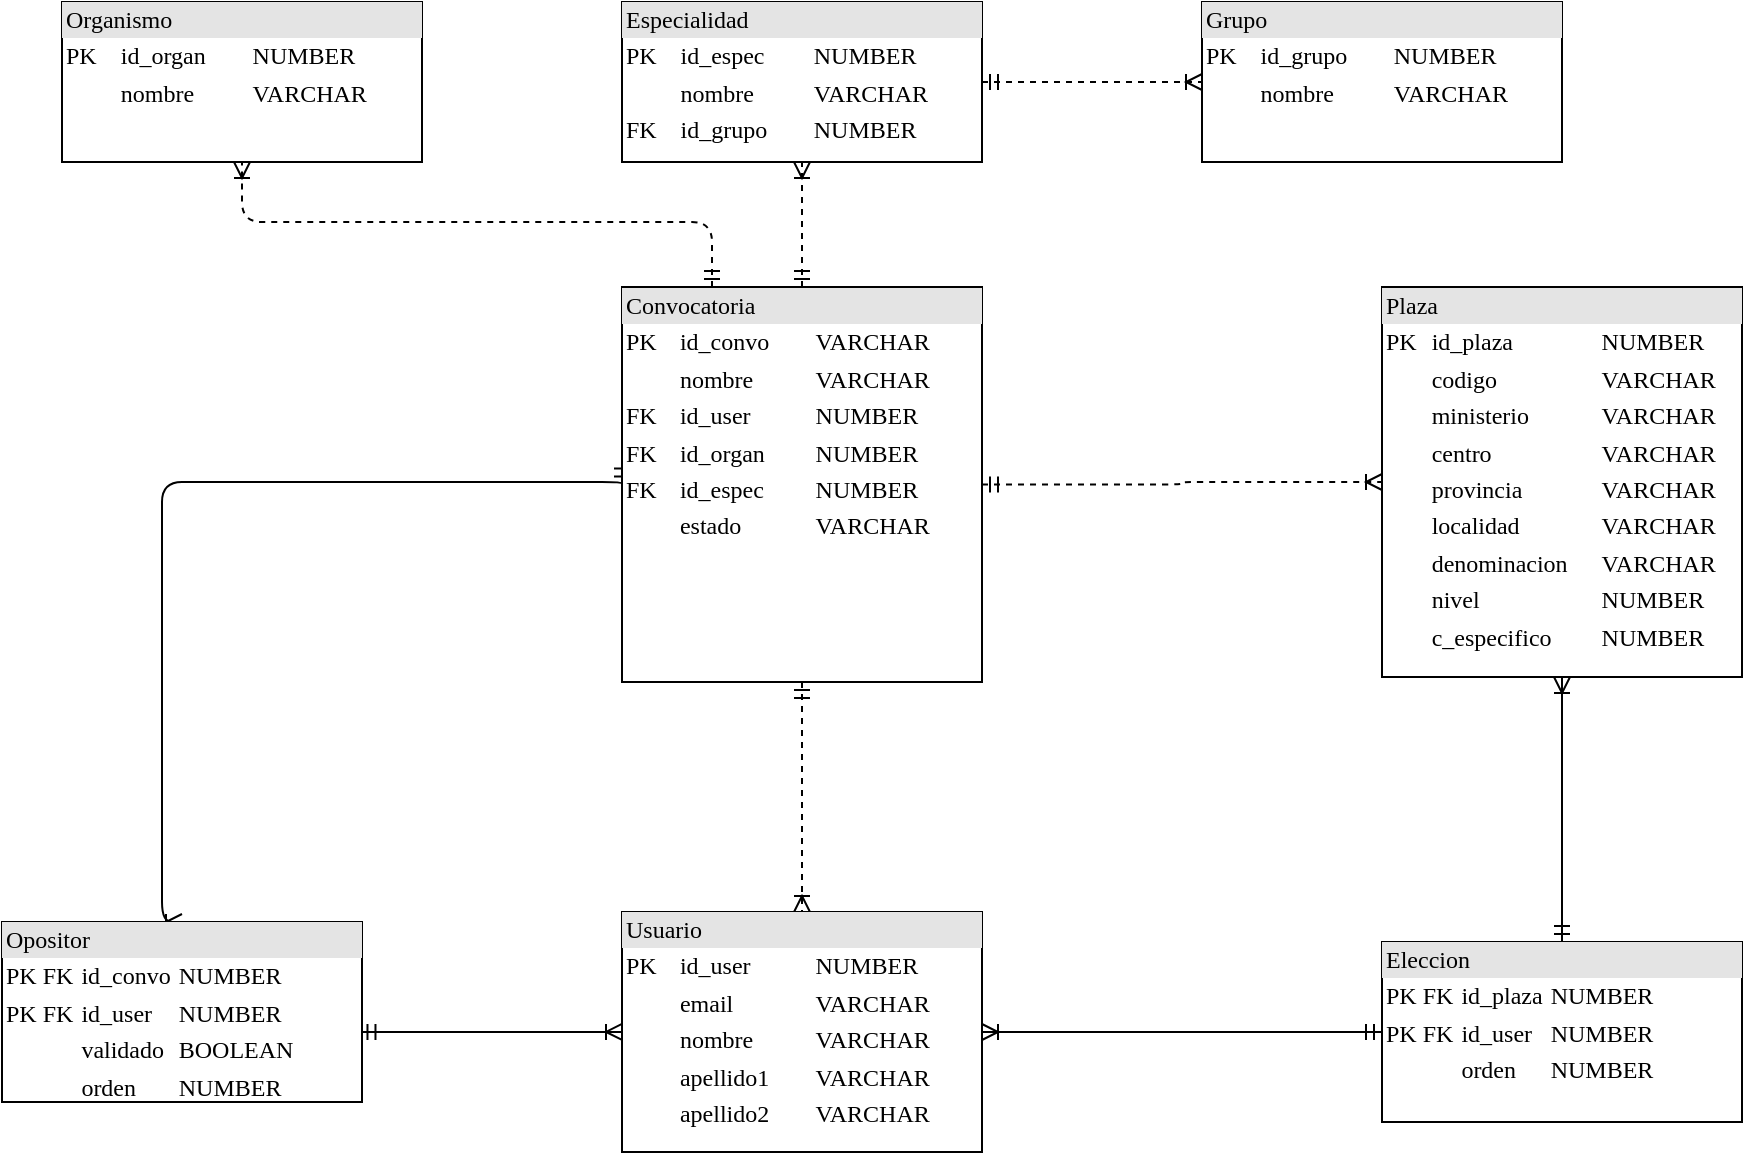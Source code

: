 <mxfile version="16.6.4" type="github">
  <diagram name="Page-1" id="2ca16b54-16f6-2749-3443-fa8db7711227">
    <mxGraphModel dx="1673" dy="885" grid="1" gridSize="10" guides="1" tooltips="1" connect="1" arrows="1" fold="1" page="1" pageScale="1" pageWidth="1100" pageHeight="850" background="none" math="0" shadow="0">
      <root>
        <mxCell id="0" />
        <mxCell id="1" parent="0" />
        <mxCell id="2ed32ef02a7f4228-19" style="edgeStyle=orthogonalEdgeStyle;html=1;dashed=1;labelBackgroundColor=none;startArrow=ERmandOne;endArrow=ERoneToMany;fontFamily=Verdana;fontSize=12;align=left;entryX=0.5;entryY=1;entryDx=0;entryDy=0;" parent="1" source="8BvIctw0IKY5NuIQhwcZ-15" target="8BvIctw0IKY5NuIQhwcZ-6" edge="1">
          <mxGeometry relative="1" as="geometry">
            <Array as="points" />
            <mxPoint x="480" y="140" as="sourcePoint" />
            <mxPoint x="480" y="90" as="targetPoint" />
          </mxGeometry>
        </mxCell>
        <mxCell id="2ed32ef02a7f4228-20" style="edgeStyle=orthogonalEdgeStyle;html=1;dashed=1;labelBackgroundColor=none;startArrow=ERmandOne;endArrow=ERoneToMany;fontFamily=Verdana;fontSize=12;align=left;entryX=0.5;entryY=1;entryDx=0;entryDy=0;exitX=0.25;exitY=0;exitDx=0;exitDy=0;" parent="1" source="8BvIctw0IKY5NuIQhwcZ-15" target="8BvIctw0IKY5NuIQhwcZ-8" edge="1">
          <mxGeometry relative="1" as="geometry">
            <mxPoint x="426.36" y="139.67" as="sourcePoint" />
            <mxPoint x="160" y="0.059" as="targetPoint" />
            <Array as="points">
              <mxPoint x="435" y="230" />
              <mxPoint x="200" y="230" />
            </Array>
          </mxGeometry>
        </mxCell>
        <mxCell id="2ed32ef02a7f4228-16" style="edgeStyle=orthogonalEdgeStyle;html=1;labelBackgroundColor=none;startArrow=ERmandOne;endArrow=ERoneToMany;fontFamily=Verdana;fontSize=12;align=left;entryX=0.5;entryY=1;entryDx=0;entryDy=0;exitX=0.5;exitY=0;exitDx=0;exitDy=0;" parent="1" source="2ed32ef02a7f4228-5" target="2ed32ef02a7f4228-3" edge="1">
          <mxGeometry relative="1" as="geometry">
            <mxPoint x="860" y="540" as="sourcePoint" />
          </mxGeometry>
        </mxCell>
        <mxCell id="2ed32ef02a7f4228-22" style="edgeStyle=orthogonalEdgeStyle;html=1;entryX=0;entryY=0.5;dashed=1;labelBackgroundColor=none;startArrow=ERmandOne;endArrow=ERoneToMany;fontFamily=Verdana;fontSize=12;align=left;entryDx=0;entryDy=0;" parent="1" source="8BvIctw0IKY5NuIQhwcZ-15" target="2ed32ef02a7f4228-3" edge="1">
          <mxGeometry relative="1" as="geometry">
            <mxPoint x="566.4" y="340.97" as="sourcePoint" />
          </mxGeometry>
        </mxCell>
        <mxCell id="2ed32ef02a7f4228-3" value="&lt;div style=&quot;box-sizing: border-box ; width: 100% ; background: #e4e4e4 ; padding: 2px&quot;&gt;Plaza&lt;br&gt;&lt;/div&gt;&lt;table style=&quot;width: 100% ; font-size: 1em&quot; cellspacing=&quot;0&quot; cellpadding=&quot;2&quot;&gt;&lt;tbody&gt;&lt;tr&gt;&lt;td&gt;PK&lt;br&gt;&lt;/td&gt;&lt;td&gt;id_plaza&lt;br&gt;&lt;/td&gt;&lt;td&gt;NUMBER&lt;br&gt;&lt;/td&gt;&lt;/tr&gt;&lt;tr&gt;&lt;td&gt;&lt;br&gt;&lt;/td&gt;&lt;td&gt;codigo&lt;br&gt;&lt;/td&gt;&lt;td&gt;VARCHAR&lt;br&gt;&lt;/td&gt;&lt;/tr&gt;&lt;tr&gt;&lt;td&gt;&lt;br&gt;&lt;/td&gt;&lt;td&gt;ministerio&lt;br&gt;&lt;/td&gt;&lt;td&gt;VARCHAR&lt;br&gt;&lt;/td&gt;&lt;/tr&gt;&lt;tr&gt;&lt;td&gt;&lt;br&gt;&lt;/td&gt;&lt;td&gt;centro&lt;br&gt;&lt;/td&gt;&lt;td&gt;VARCHAR&lt;/td&gt;&lt;/tr&gt;&lt;tr&gt;&lt;td&gt;&lt;br&gt;&lt;/td&gt;&lt;td&gt;provincia&lt;br&gt;&lt;/td&gt;&lt;td&gt;VARCHAR&lt;/td&gt;&lt;/tr&gt;&lt;tr&gt;&lt;td&gt;&lt;br&gt;&lt;/td&gt;&lt;td&gt;localidad&lt;br&gt;&lt;/td&gt;&lt;td&gt;VARCHAR&lt;/td&gt;&lt;/tr&gt;&lt;tr&gt;&lt;td&gt;&lt;br&gt;&lt;/td&gt;&lt;td&gt;denominacion&lt;br&gt;&lt;/td&gt;&lt;td&gt;VARCHAR&lt;/td&gt;&lt;/tr&gt;&lt;tr&gt;&lt;td&gt;&lt;br&gt;&lt;/td&gt;&lt;td&gt;nivel&lt;br&gt;&lt;/td&gt;&lt;td&gt;NUMBER&lt;br&gt;&lt;/td&gt;&lt;/tr&gt;&lt;tr&gt;&lt;td&gt;&lt;br&gt;&lt;/td&gt;&lt;td&gt;c_especifico&lt;br&gt;&lt;/td&gt;&lt;td&gt;NUMBER&lt;br&gt;&lt;/td&gt;&lt;/tr&gt;&lt;/tbody&gt;&lt;/table&gt;" style="verticalAlign=top;align=left;overflow=fill;html=1;rounded=0;shadow=0;comic=0;labelBackgroundColor=none;strokeWidth=1;fontFamily=Verdana;fontSize=12" parent="1" vertex="1">
          <mxGeometry x="770" y="262.5" width="180" height="195" as="geometry" />
        </mxCell>
        <mxCell id="2ed32ef02a7f4228-15" style="edgeStyle=orthogonalEdgeStyle;html=1;entryX=0.5;entryY=0;labelBackgroundColor=none;startArrow=ERmandOne;endArrow=ERoneToMany;fontFamily=Verdana;fontSize=12;align=left;exitX=0;exitY=0.5;exitDx=0;exitDy=0;entryDx=0;entryDy=0;" parent="1" source="8BvIctw0IKY5NuIQhwcZ-15" target="8BvIctw0IKY5NuIQhwcZ-9" edge="1">
          <mxGeometry relative="1" as="geometry">
            <mxPoint x="386.4" y="358.46" as="sourcePoint" />
            <mxPoint x="90" y="580" as="targetPoint" />
            <Array as="points">
              <mxPoint x="160" y="360" />
            </Array>
          </mxGeometry>
        </mxCell>
        <mxCell id="2ed32ef02a7f4228-5" value="&lt;div style=&quot;box-sizing: border-box ; width: 100% ; background: #e4e4e4 ; padding: 2px&quot;&gt;Eleccion&lt;/div&gt;&lt;table cellspacing=&quot;0&quot; cellpadding=&quot;2&quot;&gt;&lt;tbody&gt;&lt;tr&gt;&lt;td&gt;PK FK&lt;br&gt;&lt;/td&gt;&lt;td&gt;id_plaza&lt;br&gt;&lt;/td&gt;&lt;td&gt;NUMBER&lt;br&gt;&lt;/td&gt;&lt;/tr&gt;&lt;tr&gt;&lt;td&gt;PK FK&lt;br&gt;&lt;/td&gt;&lt;td&gt;id_user&lt;br&gt;&lt;/td&gt;&lt;td&gt;NUMBER&lt;br&gt;&lt;/td&gt;&lt;/tr&gt;&lt;tr&gt;&lt;td&gt;&lt;br&gt;&lt;/td&gt;&lt;td&gt;orden&lt;br&gt;&lt;/td&gt;&lt;td&gt;NUMBER&lt;br&gt;&lt;/td&gt;&lt;/tr&gt;&lt;tr&gt;&lt;td&gt;&lt;br&gt;&lt;/td&gt;&lt;td&gt;&lt;br&gt;&lt;/td&gt;&lt;td&gt;&lt;br&gt;&lt;/td&gt;&lt;/tr&gt;&lt;tr&gt;&lt;td&gt;&lt;br&gt;&lt;/td&gt;&lt;td&gt;&lt;br&gt;&lt;/td&gt;&lt;td&gt;&lt;br&gt;&lt;/td&gt;&lt;/tr&gt;&lt;/tbody&gt;&lt;/table&gt;" style="verticalAlign=top;align=left;overflow=fill;html=1;rounded=0;shadow=0;comic=0;labelBackgroundColor=none;strokeWidth=1;fontFamily=Verdana;fontSize=12" parent="1" vertex="1">
          <mxGeometry x="770" y="590" width="180" height="90" as="geometry" />
        </mxCell>
        <mxCell id="2ed32ef02a7f4228-17" style="edgeStyle=orthogonalEdgeStyle;html=1;labelBackgroundColor=none;startArrow=ERmandOne;endArrow=ERoneToMany;fontFamily=Verdana;fontSize=12;align=left;dashed=1;" parent="1" source="8BvIctw0IKY5NuIQhwcZ-15" target="8BvIctw0IKY5NuIQhwcZ-11" edge="1">
          <mxGeometry relative="1" as="geometry">
            <mxPoint x="480" y="470" as="sourcePoint" />
            <mxPoint x="480" y="570" as="targetPoint" />
          </mxGeometry>
        </mxCell>
        <mxCell id="2ed32ef02a7f4228-21" style="edgeStyle=orthogonalEdgeStyle;html=1;dashed=1;labelBackgroundColor=none;startArrow=ERmandOne;endArrow=ERoneToMany;fontFamily=Verdana;fontSize=12;align=left;exitX=1;exitY=0.5;exitDx=0;exitDy=0;" parent="1" source="8BvIctw0IKY5NuIQhwcZ-6" target="8BvIctw0IKY5NuIQhwcZ-1" edge="1">
          <mxGeometry relative="1" as="geometry">
            <mxPoint x="570" y="180" as="sourcePoint" />
          </mxGeometry>
        </mxCell>
        <mxCell id="8BvIctw0IKY5NuIQhwcZ-1" value="&lt;div style=&quot;box-sizing: border-box ; width: 100% ; background: #e4e4e4 ; padding: 2px&quot;&gt;Grupo&lt;/div&gt;&lt;table style=&quot;width: 100% ; font-size: 1em&quot; cellspacing=&quot;0&quot; cellpadding=&quot;2&quot;&gt;&lt;tbody&gt;&lt;tr&gt;&lt;td&gt;PK&lt;br&gt;&lt;/td&gt;&lt;td&gt;id_grupo&lt;br&gt;&lt;/td&gt;&lt;td&gt;NUMBER&lt;br&gt;&lt;/td&gt;&lt;/tr&gt;&lt;tr&gt;&lt;td&gt;&lt;br&gt;&lt;/td&gt;&lt;td&gt;nombre&lt;br&gt;&lt;/td&gt;&lt;td&gt;VARCHAR&lt;br&gt;&lt;/td&gt;&lt;/tr&gt;&lt;tr&gt;&lt;td&gt;&lt;br&gt;&lt;/td&gt;&lt;td&gt;&lt;br&gt;&lt;/td&gt;&lt;td&gt;&lt;br&gt;&lt;/td&gt;&lt;/tr&gt;&lt;tr&gt;&lt;td&gt;&lt;br&gt;&lt;/td&gt;&lt;td&gt;&lt;br&gt;&lt;/td&gt;&lt;td&gt;&lt;br&gt;&lt;/td&gt;&lt;/tr&gt;&lt;tr&gt;&lt;td&gt;&lt;br&gt;&lt;/td&gt;&lt;td&gt;&lt;br&gt;&lt;/td&gt;&lt;td&gt;&lt;br&gt;&lt;/td&gt;&lt;/tr&gt;&lt;/tbody&gt;&lt;/table&gt;" style="verticalAlign=top;align=left;overflow=fill;html=1;rounded=0;shadow=0;comic=0;labelBackgroundColor=none;strokeWidth=1;fontFamily=Verdana;fontSize=12" vertex="1" parent="1">
          <mxGeometry x="680" y="120" width="180" height="80" as="geometry" />
        </mxCell>
        <mxCell id="8BvIctw0IKY5NuIQhwcZ-4" style="edgeStyle=orthogonalEdgeStyle;html=1;labelBackgroundColor=none;startArrow=ERmandOne;endArrow=ERoneToMany;fontFamily=Verdana;fontSize=12;align=left;entryX=1;entryY=0.5;entryDx=0;entryDy=0;exitX=0;exitY=0.5;exitDx=0;exitDy=0;" edge="1" parent="1" source="2ed32ef02a7f4228-5" target="8BvIctw0IKY5NuIQhwcZ-11">
          <mxGeometry relative="1" as="geometry">
            <mxPoint x="870.0" y="600" as="sourcePoint" />
            <mxPoint x="570" y="635" as="targetPoint" />
          </mxGeometry>
        </mxCell>
        <mxCell id="8BvIctw0IKY5NuIQhwcZ-5" style="edgeStyle=orthogonalEdgeStyle;html=1;labelBackgroundColor=none;startArrow=ERmandOne;endArrow=ERoneToMany;fontFamily=Verdana;fontSize=12;align=left;exitX=0.993;exitY=0.611;exitDx=0;exitDy=0;exitPerimeter=0;" edge="1" parent="1" source="8BvIctw0IKY5NuIQhwcZ-9" target="8BvIctw0IKY5NuIQhwcZ-11">
          <mxGeometry relative="1" as="geometry">
            <mxPoint x="230" y="630" as="sourcePoint" />
            <mxPoint x="390" y="635" as="targetPoint" />
            <Array as="points" />
          </mxGeometry>
        </mxCell>
        <mxCell id="8BvIctw0IKY5NuIQhwcZ-6" value="&lt;div style=&quot;box-sizing: border-box ; width: 100% ; background: #e4e4e4 ; padding: 2px&quot;&gt;Especialidad&lt;/div&gt;&lt;table style=&quot;width: 100% ; font-size: 1em&quot; cellspacing=&quot;0&quot; cellpadding=&quot;2&quot;&gt;&lt;tbody&gt;&lt;tr&gt;&lt;td&gt;PK&lt;br&gt;&lt;/td&gt;&lt;td&gt;id_espec&lt;br&gt;&lt;/td&gt;&lt;td&gt;NUMBER&lt;br&gt;&lt;/td&gt;&lt;/tr&gt;&lt;tr&gt;&lt;td&gt;&lt;br&gt;&lt;/td&gt;&lt;td&gt;nombre&lt;br&gt;&lt;/td&gt;&lt;td&gt;VARCHAR&lt;br&gt;&lt;/td&gt;&lt;/tr&gt;&lt;tr&gt;&lt;td&gt;FK&lt;br&gt;&lt;/td&gt;&lt;td&gt;id_grupo&lt;br&gt;&lt;/td&gt;&lt;td&gt;NUMBER&lt;br&gt;&lt;/td&gt;&lt;/tr&gt;&lt;/tbody&gt;&lt;/table&gt;" style="verticalAlign=top;align=left;overflow=fill;html=1;rounded=0;shadow=0;comic=0;labelBackgroundColor=none;strokeWidth=1;fontFamily=Verdana;fontSize=12" vertex="1" parent="1">
          <mxGeometry x="390" y="120" width="180" height="80" as="geometry" />
        </mxCell>
        <mxCell id="8BvIctw0IKY5NuIQhwcZ-8" value="&lt;div style=&quot;box-sizing: border-box ; width: 100% ; background: #e4e4e4 ; padding: 2px&quot;&gt;Organismo&lt;/div&gt;&lt;table style=&quot;width: 100% ; font-size: 1em&quot; cellspacing=&quot;0&quot; cellpadding=&quot;2&quot;&gt;&lt;tbody&gt;&lt;tr&gt;&lt;td&gt;PK&lt;br&gt;&lt;/td&gt;&lt;td&gt;id_organ&lt;br&gt;&lt;/td&gt;&lt;td&gt;NUMBER&lt;br&gt;&lt;/td&gt;&lt;/tr&gt;&lt;tr&gt;&lt;td&gt;&lt;br&gt;&lt;/td&gt;&lt;td&gt;nombre&lt;br&gt;&lt;/td&gt;&lt;td&gt;VARCHAR&lt;br&gt;&lt;/td&gt;&lt;/tr&gt;&lt;tr&gt;&lt;td&gt;&lt;br&gt;&lt;/td&gt;&lt;td&gt;&lt;br&gt;&lt;/td&gt;&lt;td&gt;&lt;br&gt;&lt;/td&gt;&lt;/tr&gt;&lt;tr&gt;&lt;td&gt;&lt;br&gt;&lt;/td&gt;&lt;td&gt;&lt;br&gt;&lt;/td&gt;&lt;td&gt;&lt;br&gt;&lt;/td&gt;&lt;/tr&gt;&lt;tr&gt;&lt;td&gt;&lt;br&gt;&lt;/td&gt;&lt;td&gt;&lt;br&gt;&lt;/td&gt;&lt;td&gt;&lt;br&gt;&lt;/td&gt;&lt;/tr&gt;&lt;/tbody&gt;&lt;/table&gt;" style="verticalAlign=top;align=left;overflow=fill;html=1;rounded=0;shadow=0;comic=0;labelBackgroundColor=none;strokeWidth=1;fontFamily=Verdana;fontSize=12" vertex="1" parent="1">
          <mxGeometry x="110" y="120" width="180" height="80" as="geometry" />
        </mxCell>
        <mxCell id="8BvIctw0IKY5NuIQhwcZ-9" value="&lt;div style=&quot;box-sizing: border-box ; width: 100% ; background: #e4e4e4 ; padding: 2px&quot;&gt;Opositor&lt;/div&gt;&lt;table cellspacing=&quot;0&quot; cellpadding=&quot;2&quot;&gt;&lt;tbody&gt;&lt;tr&gt;&lt;td&gt;PK FK&lt;br&gt;&lt;/td&gt;&lt;td&gt;id_convo&lt;br&gt;&lt;/td&gt;&lt;td&gt;NUMBER&lt;br&gt;&lt;/td&gt;&lt;/tr&gt;&lt;tr&gt;&lt;td&gt;PK FK&lt;br&gt;&lt;/td&gt;&lt;td&gt;id_user&lt;br&gt;&lt;/td&gt;&lt;td&gt;NUMBER&lt;br&gt;&lt;/td&gt;&lt;/tr&gt;&lt;tr&gt;&lt;td&gt;&lt;br&gt;&lt;/td&gt;&lt;td&gt;validado&lt;br&gt;&lt;/td&gt;&lt;td&gt;BOOLEAN&lt;br&gt;&lt;/td&gt;&lt;/tr&gt;&lt;tr&gt;&lt;td&gt;&lt;br&gt;&lt;/td&gt;&lt;td&gt;orden&lt;br&gt;&lt;/td&gt;&lt;td&gt;NUMBER&lt;br&gt;&lt;/td&gt;&lt;/tr&gt;&lt;tr&gt;&lt;td&gt;&lt;br&gt;&lt;/td&gt;&lt;td&gt;&lt;br&gt;&lt;/td&gt;&lt;td&gt;&lt;br&gt;&lt;/td&gt;&lt;/tr&gt;&lt;/tbody&gt;&lt;/table&gt;" style="verticalAlign=top;align=left;overflow=fill;html=1;rounded=0;shadow=0;comic=0;labelBackgroundColor=none;strokeWidth=1;fontFamily=Verdana;fontSize=12" vertex="1" parent="1">
          <mxGeometry x="80" y="580" width="180" height="90" as="geometry" />
        </mxCell>
        <mxCell id="8BvIctw0IKY5NuIQhwcZ-11" value="&lt;div style=&quot;box-sizing: border-box ; width: 100% ; background: #e4e4e4 ; padding: 2px&quot;&gt;Usuario&lt;br&gt;&lt;/div&gt;&lt;table style=&quot;width: 100% ; font-size: 1em&quot; cellspacing=&quot;0&quot; cellpadding=&quot;2&quot;&gt;&lt;tbody&gt;&lt;tr&gt;&lt;td&gt;PK&lt;br&gt;&lt;/td&gt;&lt;td&gt;id_user&lt;br&gt;&lt;/td&gt;&lt;td&gt;NUMBER&lt;br&gt;&lt;/td&gt;&lt;/tr&gt;&lt;tr&gt;&lt;td&gt;&lt;br&gt;&lt;/td&gt;&lt;td&gt;email&lt;br&gt;&lt;/td&gt;&lt;td&gt;VARCHAR&lt;br&gt;&lt;/td&gt;&lt;/tr&gt;&lt;tr&gt;&lt;td&gt;&lt;br&gt;&lt;/td&gt;&lt;td&gt;nombre&lt;br&gt;&lt;/td&gt;&lt;td&gt;VARCHAR&lt;/td&gt;&lt;/tr&gt;&lt;tr&gt;&lt;td&gt;&lt;br&gt;&lt;/td&gt;&lt;td&gt;apellido1&lt;br&gt;&lt;/td&gt;&lt;td&gt;VARCHAR&lt;/td&gt;&lt;/tr&gt;&lt;tr&gt;&lt;td&gt;&lt;br&gt;&lt;/td&gt;&lt;td&gt;apellido2&lt;br&gt;&lt;/td&gt;&lt;td&gt;VARCHAR&lt;/td&gt;&lt;/tr&gt;&lt;/tbody&gt;&lt;/table&gt;" style="verticalAlign=top;align=left;overflow=fill;html=1;rounded=0;shadow=0;comic=0;labelBackgroundColor=none;strokeWidth=1;fontFamily=Verdana;fontSize=12" vertex="1" parent="1">
          <mxGeometry x="390" y="575" width="180" height="120" as="geometry" />
        </mxCell>
        <mxCell id="8BvIctw0IKY5NuIQhwcZ-15" value="&lt;div style=&quot;box-sizing: border-box ; width: 100% ; background: #e4e4e4 ; padding: 2px&quot;&gt;Convocatoria&lt;br&gt;&lt;/div&gt;&lt;table style=&quot;width: 100% ; font-size: 1em&quot; cellspacing=&quot;0&quot; cellpadding=&quot;2&quot;&gt;&lt;tbody&gt;&lt;tr&gt;&lt;td&gt;PK&lt;br&gt;&lt;/td&gt;&lt;td&gt;id_convo&lt;br&gt;&lt;/td&gt;&lt;td&gt;VARCHAR&lt;br&gt;&lt;/td&gt;&lt;/tr&gt;&lt;tr&gt;&lt;td&gt;&lt;br&gt;&lt;/td&gt;&lt;td&gt;nombre&lt;br&gt;&lt;/td&gt;&lt;td&gt;VARCHAR&lt;br&gt;&lt;/td&gt;&lt;/tr&gt;&lt;tr&gt;&lt;td&gt;FK&lt;br&gt;&lt;/td&gt;&lt;td&gt;id_user&lt;br&gt;&lt;/td&gt;&lt;td&gt;NUMBER&lt;br&gt;&lt;/td&gt;&lt;/tr&gt;&lt;tr&gt;&lt;td&gt;FK&lt;br&gt;&lt;/td&gt;&lt;td&gt;id_organ&lt;br&gt;&lt;/td&gt;&lt;td&gt;NUMBER&lt;br&gt;&lt;/td&gt;&lt;/tr&gt;&lt;tr&gt;&lt;td&gt;FK&lt;br&gt;&lt;/td&gt;&lt;td&gt;id_espec&lt;br&gt;&lt;/td&gt;&lt;td&gt;NUMBER&lt;br&gt;&lt;/td&gt;&lt;/tr&gt;&lt;tr&gt;&lt;td&gt;&lt;br&gt;&lt;/td&gt;&lt;td&gt;estado&lt;br&gt;&lt;/td&gt;&lt;td&gt;VARCHAR&lt;br&gt;&lt;/td&gt;&lt;/tr&gt;&lt;tr&gt;&lt;td&gt;&lt;br&gt;&lt;/td&gt;&lt;td&gt;&lt;br&gt;&lt;/td&gt;&lt;td&gt;&lt;br&gt;&lt;/td&gt;&lt;/tr&gt;&lt;tr&gt;&lt;td&gt;&lt;br&gt;&lt;/td&gt;&lt;td&gt;&lt;br&gt;&lt;/td&gt;&lt;td&gt;&lt;br&gt;&lt;/td&gt;&lt;/tr&gt;&lt;tr&gt;&lt;td&gt;&lt;br&gt;&lt;/td&gt;&lt;td&gt;&lt;br&gt;&lt;/td&gt;&lt;td&gt;&lt;br&gt;&lt;/td&gt;&lt;/tr&gt;&lt;tr&gt;&lt;td&gt;&lt;br&gt;&lt;/td&gt;&lt;td&gt;&lt;br&gt;&lt;/td&gt;&lt;td&gt;&lt;br&gt;&lt;/td&gt;&lt;/tr&gt;&lt;tr&gt;&lt;td&gt;&lt;br&gt;&lt;/td&gt;&lt;td&gt;&lt;br&gt;&lt;/td&gt;&lt;td&gt;&lt;br&gt;&lt;/td&gt;&lt;/tr&gt;&lt;/tbody&gt;&lt;/table&gt;" style="verticalAlign=top;align=left;overflow=fill;html=1;rounded=0;shadow=0;comic=0;labelBackgroundColor=none;strokeWidth=1;fontFamily=Verdana;fontSize=12" vertex="1" parent="1">
          <mxGeometry x="390" y="262.5" width="180" height="197.5" as="geometry" />
        </mxCell>
      </root>
    </mxGraphModel>
  </diagram>
</mxfile>
